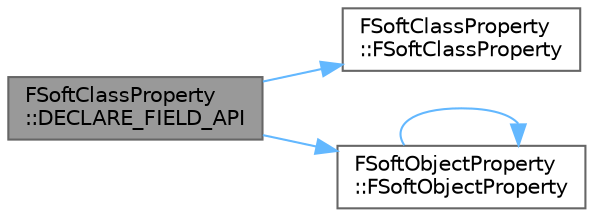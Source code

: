 digraph "FSoftClassProperty::DECLARE_FIELD_API"
{
 // INTERACTIVE_SVG=YES
 // LATEX_PDF_SIZE
  bgcolor="transparent";
  edge [fontname=Helvetica,fontsize=10,labelfontname=Helvetica,labelfontsize=10];
  node [fontname=Helvetica,fontsize=10,shape=box,height=0.2,width=0.4];
  rankdir="LR";
  Node1 [id="Node000001",label="FSoftClassProperty\l::DECLARE_FIELD_API",height=0.2,width=0.4,color="gray40", fillcolor="grey60", style="filled", fontcolor="black",tooltip=" "];
  Node1 -> Node2 [id="edge1_Node000001_Node000002",color="steelblue1",style="solid",tooltip=" "];
  Node2 [id="Node000002",label="FSoftClassProperty\l::FSoftClassProperty",height=0.2,width=0.4,color="grey40", fillcolor="white", style="filled",URL="$d9/de3/classFSoftClassProperty.html#a8d70c9fb3aebdf0d627dcf4b7899a085",tooltip=" "];
  Node1 -> Node3 [id="edge2_Node000001_Node000003",color="steelblue1",style="solid",tooltip=" "];
  Node3 [id="Node000003",label="FSoftObjectProperty\l::FSoftObjectProperty",height=0.2,width=0.4,color="grey40", fillcolor="white", style="filled",URL="$d3/d6e/classFSoftObjectProperty.html#a30c89172ea9b1fea70348f95c18d1d1b",tooltip="Constructor used for constructing compiled-in properties."];
  Node3 -> Node3 [id="edge3_Node000003_Node000003",color="steelblue1",style="solid",tooltip=" "];
}
